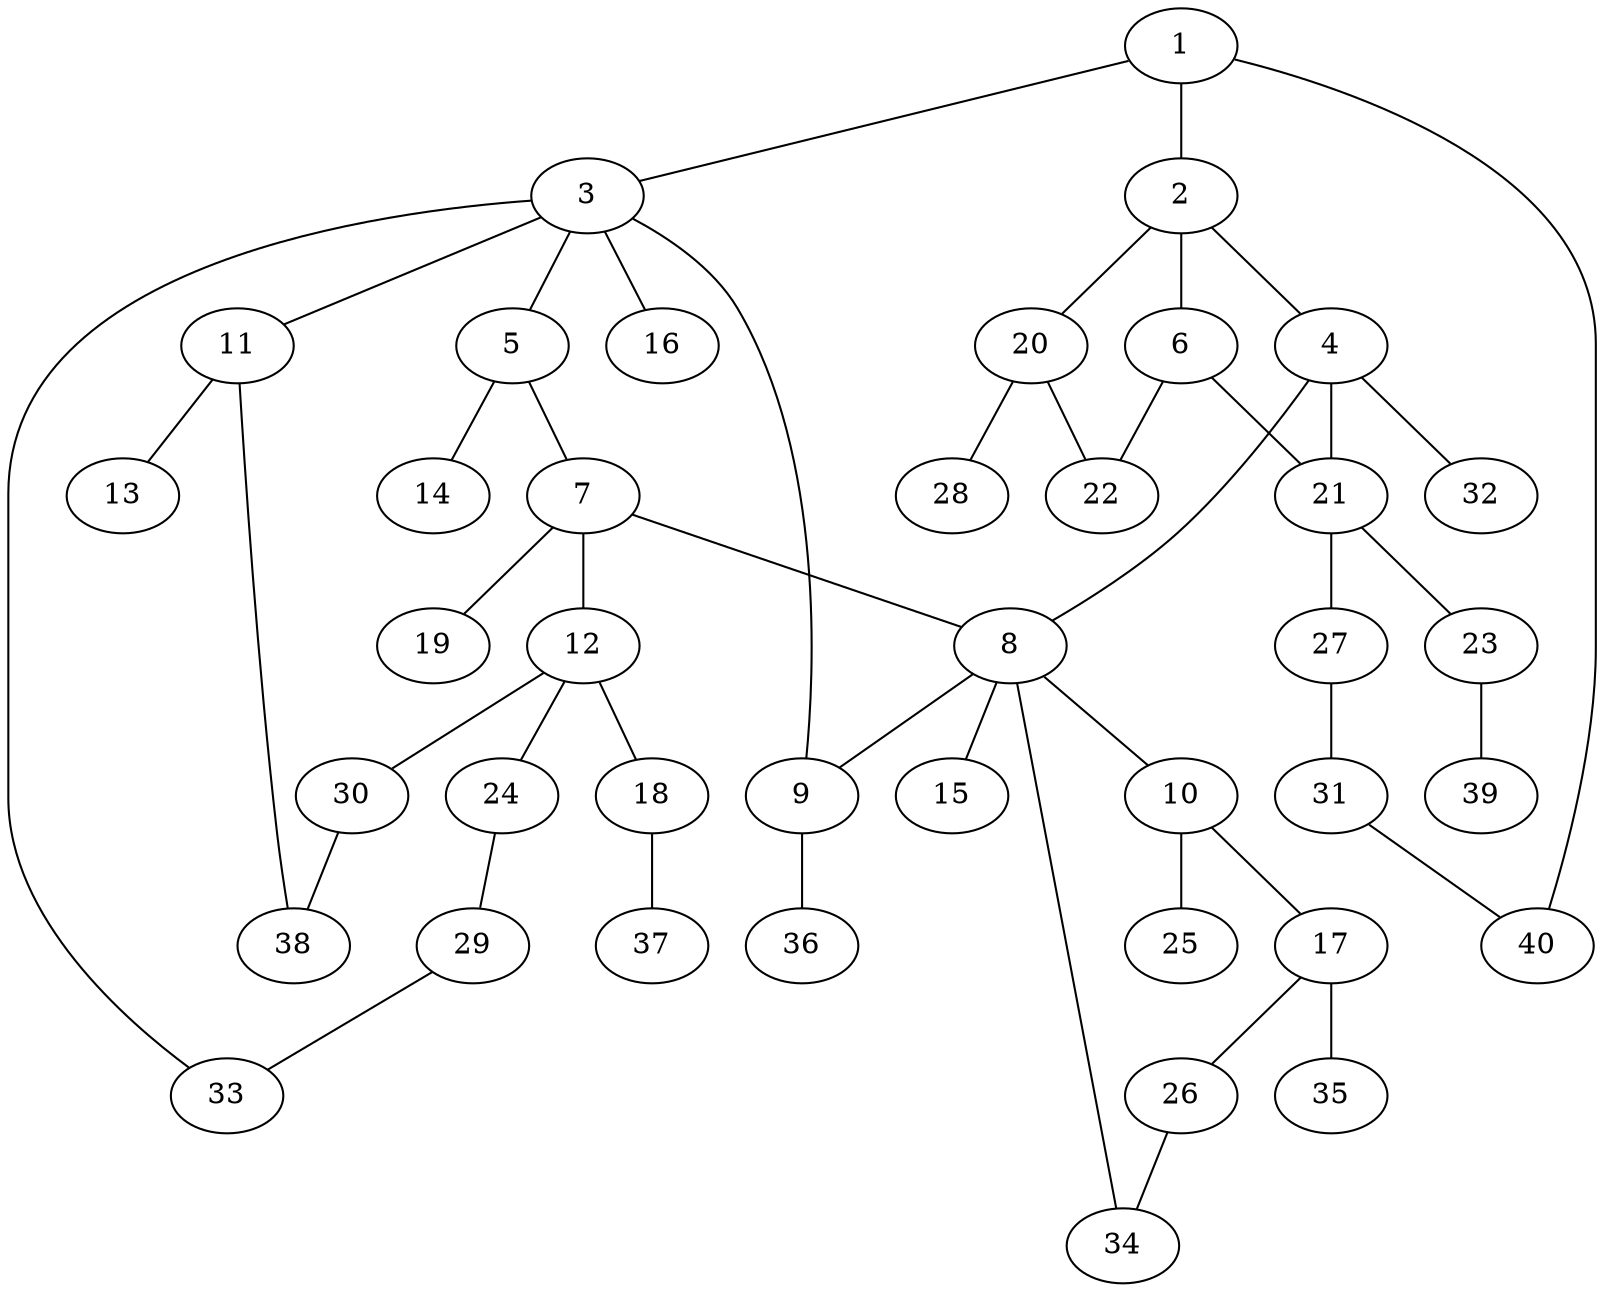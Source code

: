 graph graphname {1--2
1--3
1--40
2--4
2--6
2--20
3--5
3--9
3--11
3--16
3--33
4--8
4--21
4--32
5--7
5--14
6--21
6--22
7--8
7--12
7--19
8--9
8--10
8--15
8--34
9--36
10--17
10--25
11--13
11--38
12--18
12--24
12--30
17--26
17--35
18--37
20--22
20--28
21--23
21--27
23--39
24--29
26--34
27--31
29--33
30--38
31--40
}